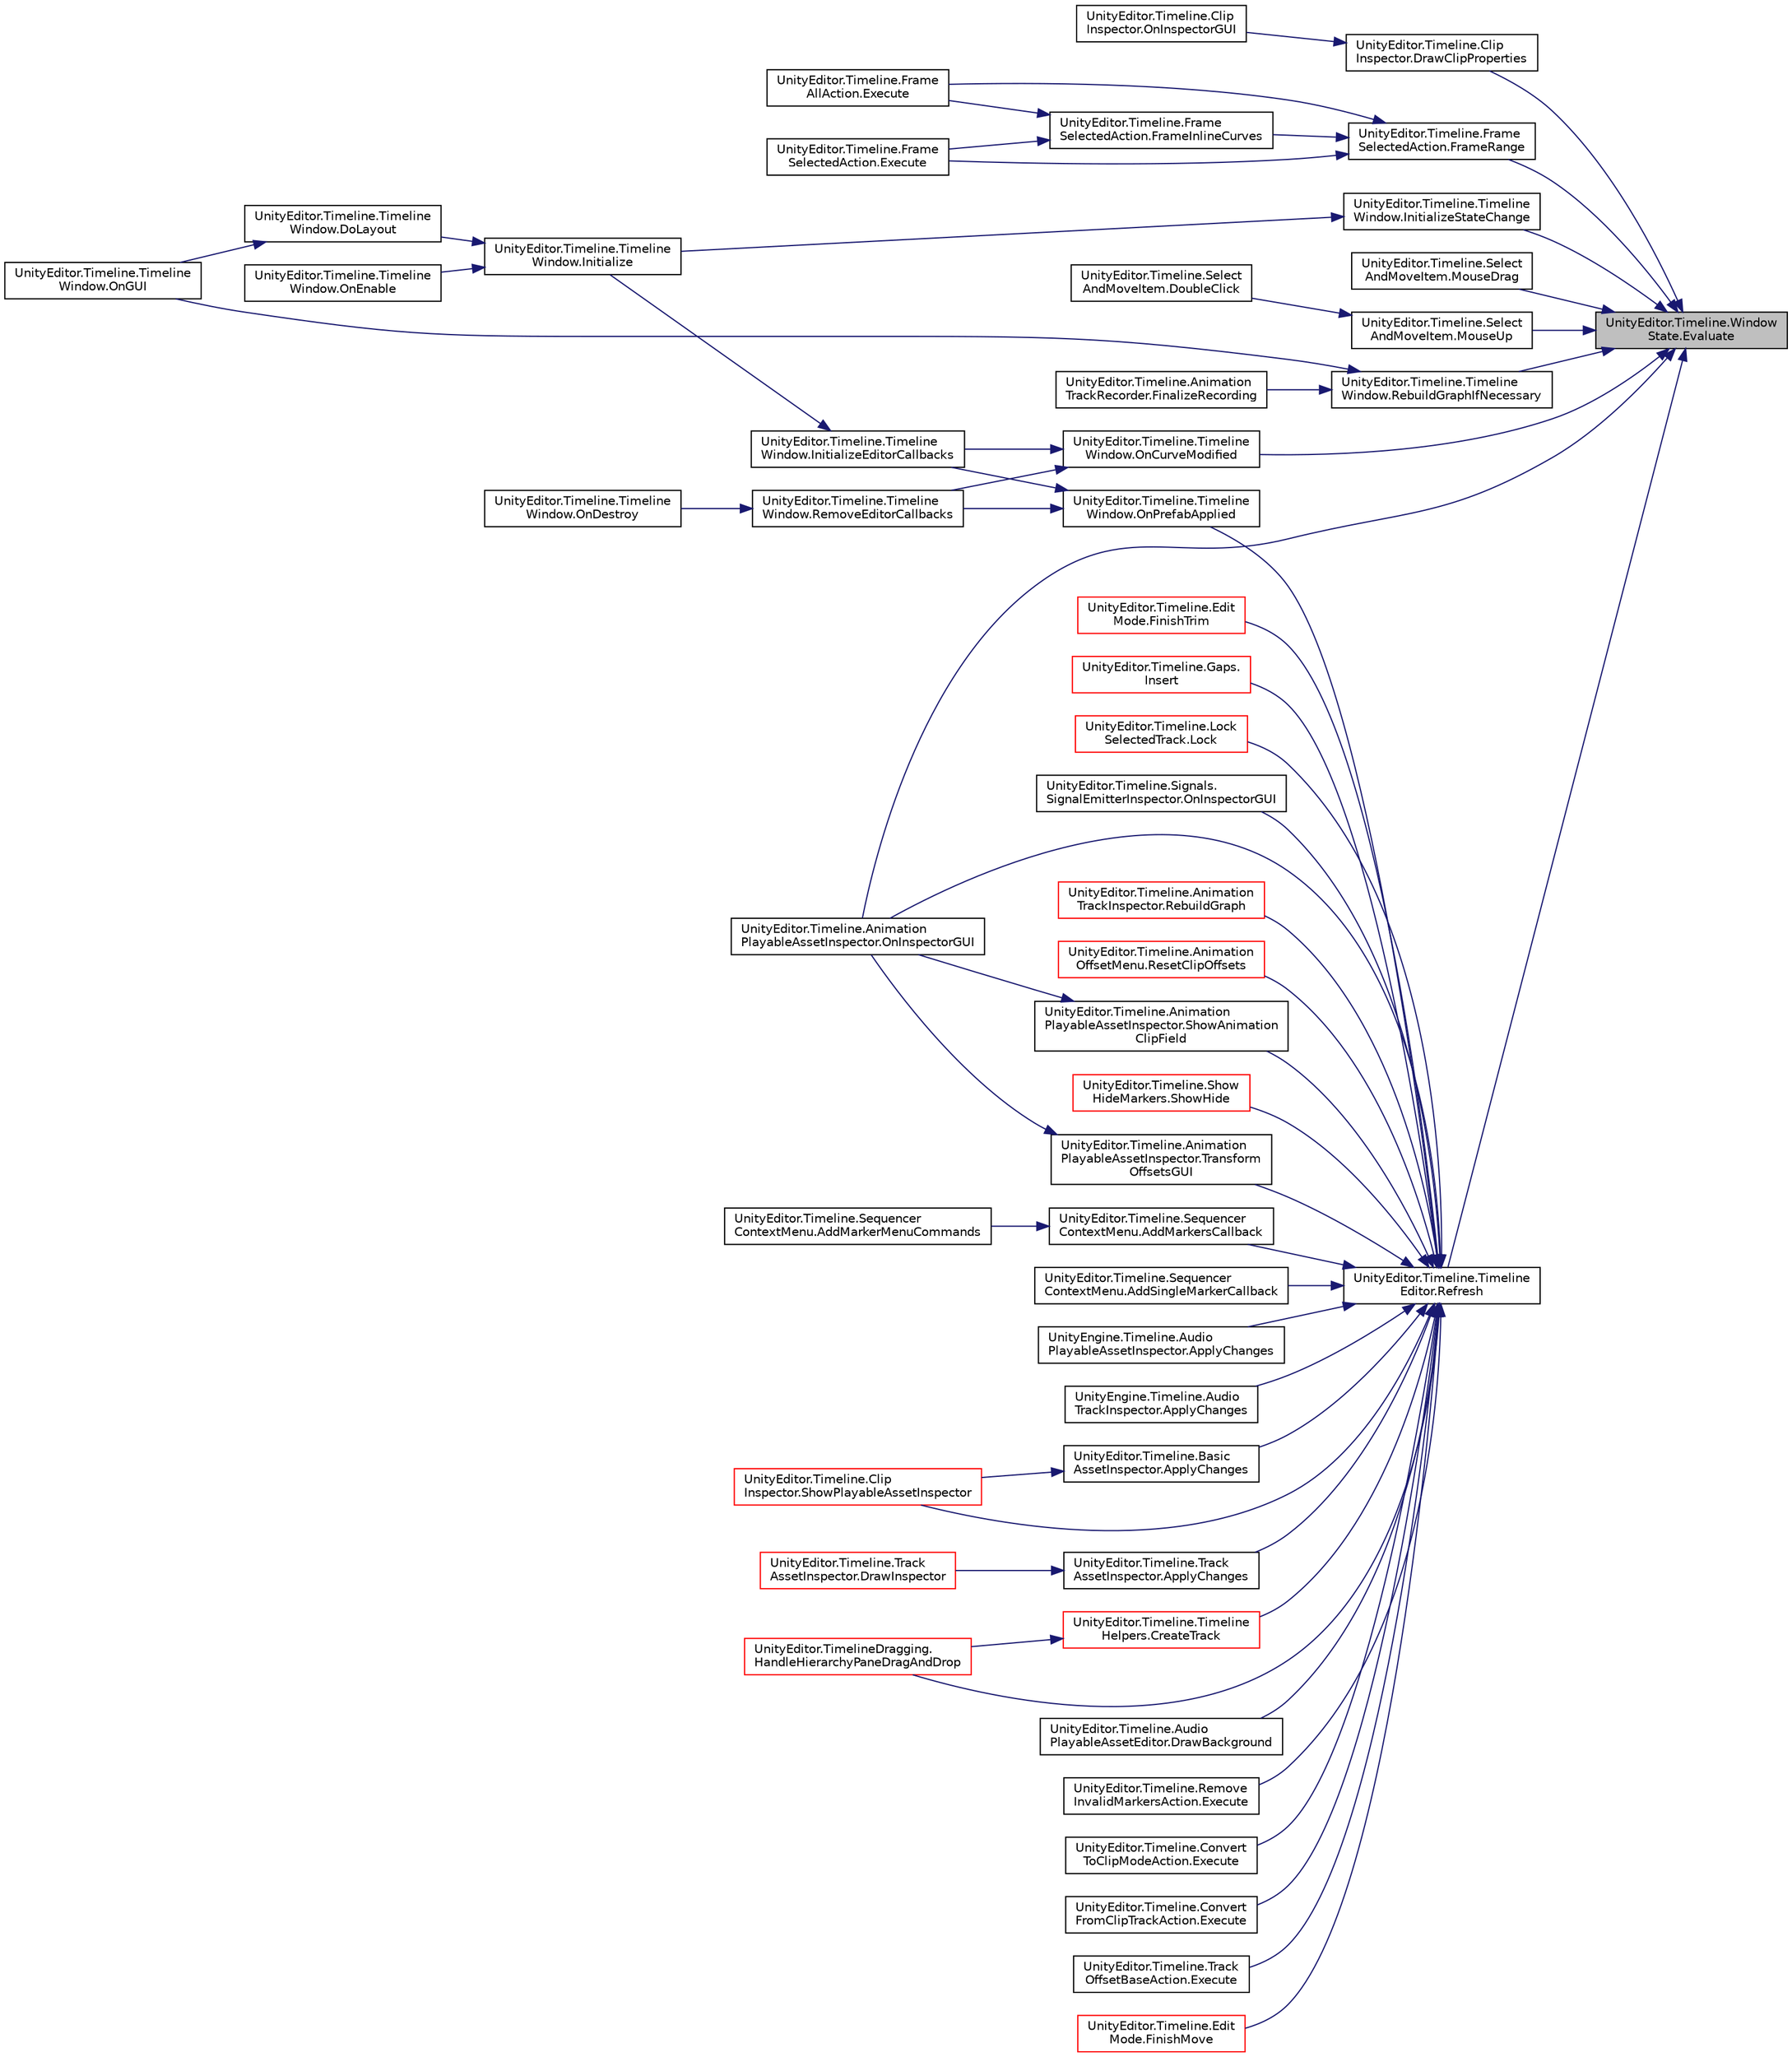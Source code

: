 digraph "UnityEditor.Timeline.WindowState.Evaluate"
{
 // LATEX_PDF_SIZE
  edge [fontname="Helvetica",fontsize="10",labelfontname="Helvetica",labelfontsize="10"];
  node [fontname="Helvetica",fontsize="10",shape=record];
  rankdir="RL";
  Node1 [label="UnityEditor.Timeline.Window\lState.Evaluate",height=0.2,width=0.4,color="black", fillcolor="grey75", style="filled", fontcolor="black",tooltip=" "];
  Node1 -> Node2 [dir="back",color="midnightblue",fontsize="10",style="solid",fontname="Helvetica"];
  Node2 [label="UnityEditor.Timeline.Clip\lInspector.DrawClipProperties",height=0.2,width=0.4,color="black", fillcolor="white", style="filled",URL="$class_unity_editor_1_1_timeline_1_1_clip_inspector.html#a861fcebebcec33861a27ec0e01b73118",tooltip=" "];
  Node2 -> Node3 [dir="back",color="midnightblue",fontsize="10",style="solid",fontname="Helvetica"];
  Node3 [label="UnityEditor.Timeline.Clip\lInspector.OnInspectorGUI",height=0.2,width=0.4,color="black", fillcolor="white", style="filled",URL="$class_unity_editor_1_1_timeline_1_1_clip_inspector.html#a8feba723c3a1729a81420c7675b90506",tooltip=" "];
  Node1 -> Node4 [dir="back",color="midnightblue",fontsize="10",style="solid",fontname="Helvetica"];
  Node4 [label="UnityEditor.Timeline.Frame\lSelectedAction.FrameRange",height=0.2,width=0.4,color="black", fillcolor="white", style="filled",URL="$class_unity_editor_1_1_timeline_1_1_frame_selected_action.html#ae0122012cd5227ac45050968f50db2f0",tooltip=" "];
  Node4 -> Node5 [dir="back",color="midnightblue",fontsize="10",style="solid",fontname="Helvetica"];
  Node5 [label="UnityEditor.Timeline.Frame\lAllAction.Execute",height=0.2,width=0.4,color="black", fillcolor="white", style="filled",URL="$class_unity_editor_1_1_timeline_1_1_frame_all_action.html#a9ef0a2710f2a1d3141f217b4fe28d8ff",tooltip=" "];
  Node4 -> Node6 [dir="back",color="midnightblue",fontsize="10",style="solid",fontname="Helvetica"];
  Node6 [label="UnityEditor.Timeline.Frame\lSelectedAction.Execute",height=0.2,width=0.4,color="black", fillcolor="white", style="filled",URL="$class_unity_editor_1_1_timeline_1_1_frame_selected_action.html#a129bc2cda89a2bd8ca9a597c94fee63f",tooltip=" "];
  Node4 -> Node7 [dir="back",color="midnightblue",fontsize="10",style="solid",fontname="Helvetica"];
  Node7 [label="UnityEditor.Timeline.Frame\lSelectedAction.FrameInlineCurves",height=0.2,width=0.4,color="black", fillcolor="white", style="filled",URL="$class_unity_editor_1_1_timeline_1_1_frame_selected_action.html#a0b8f235591f0655d06f0e67f6be6ce24",tooltip=" "];
  Node7 -> Node5 [dir="back",color="midnightblue",fontsize="10",style="solid",fontname="Helvetica"];
  Node7 -> Node6 [dir="back",color="midnightblue",fontsize="10",style="solid",fontname="Helvetica"];
  Node1 -> Node8 [dir="back",color="midnightblue",fontsize="10",style="solid",fontname="Helvetica"];
  Node8 [label="UnityEditor.Timeline.Timeline\lWindow.InitializeStateChange",height=0.2,width=0.4,color="black", fillcolor="white", style="filled",URL="$class_unity_editor_1_1_timeline_1_1_timeline_window.html#afedf240b1216d45ca3323b6541a8baaf",tooltip=" "];
  Node8 -> Node9 [dir="back",color="midnightblue",fontsize="10",style="solid",fontname="Helvetica"];
  Node9 [label="UnityEditor.Timeline.Timeline\lWindow.Initialize",height=0.2,width=0.4,color="black", fillcolor="white", style="filled",URL="$class_unity_editor_1_1_timeline_1_1_timeline_window.html#a154053a04b8716bb8c258652728cf13e",tooltip=" "];
  Node9 -> Node10 [dir="back",color="midnightblue",fontsize="10",style="solid",fontname="Helvetica"];
  Node10 [label="UnityEditor.Timeline.Timeline\lWindow.DoLayout",height=0.2,width=0.4,color="black", fillcolor="white", style="filled",URL="$class_unity_editor_1_1_timeline_1_1_timeline_window.html#a377ab29db98e24a57454acfc468f7585",tooltip=" "];
  Node10 -> Node11 [dir="back",color="midnightblue",fontsize="10",style="solid",fontname="Helvetica"];
  Node11 [label="UnityEditor.Timeline.Timeline\lWindow.OnGUI",height=0.2,width=0.4,color="black", fillcolor="white", style="filled",URL="$class_unity_editor_1_1_timeline_1_1_timeline_window.html#a7327db99348d465b7c37571f863e05e6",tooltip=" "];
  Node9 -> Node12 [dir="back",color="midnightblue",fontsize="10",style="solid",fontname="Helvetica"];
  Node12 [label="UnityEditor.Timeline.Timeline\lWindow.OnEnable",height=0.2,width=0.4,color="black", fillcolor="white", style="filled",URL="$class_unity_editor_1_1_timeline_1_1_timeline_window.html#a5358f1ca17e955996afaf5c9ac237bf4",tooltip=" "];
  Node1 -> Node13 [dir="back",color="midnightblue",fontsize="10",style="solid",fontname="Helvetica"];
  Node13 [label="UnityEditor.Timeline.Select\lAndMoveItem.MouseDrag",height=0.2,width=0.4,color="black", fillcolor="white", style="filled",URL="$class_unity_editor_1_1_timeline_1_1_select_and_move_item.html#a584bdd0d566071b66460cdbf2c518833",tooltip=" "];
  Node1 -> Node14 [dir="back",color="midnightblue",fontsize="10",style="solid",fontname="Helvetica"];
  Node14 [label="UnityEditor.Timeline.Select\lAndMoveItem.MouseUp",height=0.2,width=0.4,color="black", fillcolor="white", style="filled",URL="$class_unity_editor_1_1_timeline_1_1_select_and_move_item.html#aecb8a0d92c548adb53b2ccc269fac49b",tooltip=" "];
  Node14 -> Node15 [dir="back",color="midnightblue",fontsize="10",style="solid",fontname="Helvetica"];
  Node15 [label="UnityEditor.Timeline.Select\lAndMoveItem.DoubleClick",height=0.2,width=0.4,color="black", fillcolor="white", style="filled",URL="$class_unity_editor_1_1_timeline_1_1_select_and_move_item.html#acc43f51dc81e97926496cbcd5f3d0056",tooltip=" "];
  Node1 -> Node16 [dir="back",color="midnightblue",fontsize="10",style="solid",fontname="Helvetica"];
  Node16 [label="UnityEditor.Timeline.Timeline\lWindow.OnCurveModified",height=0.2,width=0.4,color="black", fillcolor="white", style="filled",URL="$class_unity_editor_1_1_timeline_1_1_timeline_window.html#a758ef24bc9f979fe7a13ef6e5ed92a93",tooltip=" "];
  Node16 -> Node17 [dir="back",color="midnightblue",fontsize="10",style="solid",fontname="Helvetica"];
  Node17 [label="UnityEditor.Timeline.Timeline\lWindow.InitializeEditorCallbacks",height=0.2,width=0.4,color="black", fillcolor="white", style="filled",URL="$class_unity_editor_1_1_timeline_1_1_timeline_window.html#ab71bfd5f28c0cf3e9ac9cacd33d4be74",tooltip=" "];
  Node17 -> Node9 [dir="back",color="midnightblue",fontsize="10",style="solid",fontname="Helvetica"];
  Node16 -> Node18 [dir="back",color="midnightblue",fontsize="10",style="solid",fontname="Helvetica"];
  Node18 [label="UnityEditor.Timeline.Timeline\lWindow.RemoveEditorCallbacks",height=0.2,width=0.4,color="black", fillcolor="white", style="filled",URL="$class_unity_editor_1_1_timeline_1_1_timeline_window.html#adeea43b18ac646059778f3b2c9e5fe2c",tooltip=" "];
  Node18 -> Node19 [dir="back",color="midnightblue",fontsize="10",style="solid",fontname="Helvetica"];
  Node19 [label="UnityEditor.Timeline.Timeline\lWindow.OnDestroy",height=0.2,width=0.4,color="black", fillcolor="white", style="filled",URL="$class_unity_editor_1_1_timeline_1_1_timeline_window.html#a6597ab99f61dac1b9f06c4afdc17a854",tooltip=" "];
  Node1 -> Node20 [dir="back",color="midnightblue",fontsize="10",style="solid",fontname="Helvetica"];
  Node20 [label="UnityEditor.Timeline.Animation\lPlayableAssetInspector.OnInspectorGUI",height=0.2,width=0.4,color="black", fillcolor="white", style="filled",URL="$class_unity_editor_1_1_timeline_1_1_animation_playable_asset_inspector.html#a9198a92a8660008bb716236ac2959448",tooltip=" "];
  Node1 -> Node21 [dir="back",color="midnightblue",fontsize="10",style="solid",fontname="Helvetica"];
  Node21 [label="UnityEditor.Timeline.Timeline\lWindow.RebuildGraphIfNecessary",height=0.2,width=0.4,color="black", fillcolor="white", style="filled",URL="$class_unity_editor_1_1_timeline_1_1_timeline_window.html#acc50183d8d8bb06a0714764d62452f77",tooltip=" "];
  Node21 -> Node22 [dir="back",color="midnightblue",fontsize="10",style="solid",fontname="Helvetica"];
  Node22 [label="UnityEditor.Timeline.Animation\lTrackRecorder.FinalizeRecording",height=0.2,width=0.4,color="black", fillcolor="white", style="filled",URL="$class_unity_editor_1_1_timeline_1_1_animation_track_recorder.html#a380c9200939121de63d86333cd1a6ebb",tooltip=" "];
  Node21 -> Node11 [dir="back",color="midnightblue",fontsize="10",style="solid",fontname="Helvetica"];
  Node1 -> Node23 [dir="back",color="midnightblue",fontsize="10",style="solid",fontname="Helvetica"];
  Node23 [label="UnityEditor.Timeline.Timeline\lEditor.Refresh",height=0.2,width=0.4,color="black", fillcolor="white", style="filled",URL="$class_unity_editor_1_1_timeline_1_1_timeline_editor.html#aac9130b771a4f65a484abe4ec3df471d",tooltip=" "];
  Node23 -> Node24 [dir="back",color="midnightblue",fontsize="10",style="solid",fontname="Helvetica"];
  Node24 [label="UnityEditor.Timeline.Sequencer\lContextMenu.AddMarkersCallback",height=0.2,width=0.4,color="black", fillcolor="white", style="filled",URL="$class_unity_editor_1_1_timeline_1_1_sequencer_context_menu.html#a5f2333a039d8e189c8cf99e36825a75d",tooltip=" "];
  Node24 -> Node25 [dir="back",color="midnightblue",fontsize="10",style="solid",fontname="Helvetica"];
  Node25 [label="UnityEditor.Timeline.Sequencer\lContextMenu.AddMarkerMenuCommands",height=0.2,width=0.4,color="black", fillcolor="white", style="filled",URL="$class_unity_editor_1_1_timeline_1_1_sequencer_context_menu.html#a40d787dccc11bb7c81ab261564bc7206",tooltip=" "];
  Node23 -> Node26 [dir="back",color="midnightblue",fontsize="10",style="solid",fontname="Helvetica"];
  Node26 [label="UnityEditor.Timeline.Sequencer\lContextMenu.AddSingleMarkerCallback",height=0.2,width=0.4,color="black", fillcolor="white", style="filled",URL="$class_unity_editor_1_1_timeline_1_1_sequencer_context_menu.html#a11e6e61355e8a7ef437d84d8ea4e7ce1",tooltip=" "];
  Node23 -> Node27 [dir="back",color="midnightblue",fontsize="10",style="solid",fontname="Helvetica"];
  Node27 [label="UnityEngine.Timeline.Audio\lPlayableAssetInspector.ApplyChanges",height=0.2,width=0.4,color="black", fillcolor="white", style="filled",URL="$class_unity_engine_1_1_timeline_1_1_audio_playable_asset_inspector.html#ae60cddc4b36ce6a39b0706048718714f",tooltip=" "];
  Node23 -> Node28 [dir="back",color="midnightblue",fontsize="10",style="solid",fontname="Helvetica"];
  Node28 [label="UnityEngine.Timeline.Audio\lTrackInspector.ApplyChanges",height=0.2,width=0.4,color="black", fillcolor="white", style="filled",URL="$class_unity_engine_1_1_timeline_1_1_audio_track_inspector.html#af1569daf2f13f4c6c53966771bf55d5a",tooltip=" "];
  Node23 -> Node29 [dir="back",color="midnightblue",fontsize="10",style="solid",fontname="Helvetica"];
  Node29 [label="UnityEditor.Timeline.Basic\lAssetInspector.ApplyChanges",height=0.2,width=0.4,color="black", fillcolor="white", style="filled",URL="$class_unity_editor_1_1_timeline_1_1_basic_asset_inspector.html#a9bffd090e7f639c40817f79eeb2e8ecc",tooltip=" "];
  Node29 -> Node30 [dir="back",color="midnightblue",fontsize="10",style="solid",fontname="Helvetica"];
  Node30 [label="UnityEditor.Timeline.Clip\lInspector.ShowPlayableAssetInspector",height=0.2,width=0.4,color="red", fillcolor="white", style="filled",URL="$class_unity_editor_1_1_timeline_1_1_clip_inspector.html#a2f68161d7d16e07e16e3f341bc7fcc8e",tooltip=" "];
  Node23 -> Node32 [dir="back",color="midnightblue",fontsize="10",style="solid",fontname="Helvetica"];
  Node32 [label="UnityEditor.Timeline.Track\lAssetInspector.ApplyChanges",height=0.2,width=0.4,color="black", fillcolor="white", style="filled",URL="$class_unity_editor_1_1_timeline_1_1_track_asset_inspector.html#a6d3ad6e3b8d3c10834a0a471295cf6c0",tooltip=" "];
  Node32 -> Node33 [dir="back",color="midnightblue",fontsize="10",style="solid",fontname="Helvetica"];
  Node33 [label="UnityEditor.Timeline.Track\lAssetInspector.DrawInspector",height=0.2,width=0.4,color="red", fillcolor="white", style="filled",URL="$class_unity_editor_1_1_timeline_1_1_track_asset_inspector.html#a20ac1fef339537a6ffb26e7a3803f232",tooltip=" "];
  Node23 -> Node35 [dir="back",color="midnightblue",fontsize="10",style="solid",fontname="Helvetica"];
  Node35 [label="UnityEditor.Timeline.Timeline\lHelpers.CreateTrack",height=0.2,width=0.4,color="red", fillcolor="white", style="filled",URL="$class_unity_editor_1_1_timeline_1_1_timeline_helpers.html#a38380f338eea38b6497d3ab761acfdb1",tooltip=" "];
  Node35 -> Node51 [dir="back",color="midnightblue",fontsize="10",style="solid",fontname="Helvetica"];
  Node51 [label="UnityEditor.TimelineDragging.\lHandleHierarchyPaneDragAndDrop",height=0.2,width=0.4,color="red", fillcolor="white", style="filled",URL="$class_unity_editor_1_1_timeline_dragging.html#a687c347694a64d20d8211ae692d0f18e",tooltip=" "];
  Node23 -> Node53 [dir="back",color="midnightblue",fontsize="10",style="solid",fontname="Helvetica"];
  Node53 [label="UnityEditor.Timeline.Audio\lPlayableAssetEditor.DrawBackground",height=0.2,width=0.4,color="black", fillcolor="white", style="filled",URL="$class_unity_editor_1_1_timeline_1_1_audio_playable_asset_editor.html#a3687c81461e2b7f6bd9a83d683d0462c",tooltip="Override this method to draw a background for a clip ."];
  Node23 -> Node54 [dir="back",color="midnightblue",fontsize="10",style="solid",fontname="Helvetica"];
  Node54 [label="UnityEditor.Timeline.Remove\lInvalidMarkersAction.Execute",height=0.2,width=0.4,color="black", fillcolor="white", style="filled",URL="$class_unity_editor_1_1_timeline_1_1_remove_invalid_markers_action.html#a9f7c38d98320a590c861d4d4d3a27d22",tooltip=" "];
  Node23 -> Node55 [dir="back",color="midnightblue",fontsize="10",style="solid",fontname="Helvetica"];
  Node55 [label="UnityEditor.Timeline.Convert\lToClipModeAction.Execute",height=0.2,width=0.4,color="black", fillcolor="white", style="filled",URL="$class_unity_editor_1_1_timeline_1_1_convert_to_clip_mode_action.html#ad9e9b9d3904ecd203d5c574f66720df6",tooltip=" "];
  Node23 -> Node56 [dir="back",color="midnightblue",fontsize="10",style="solid",fontname="Helvetica"];
  Node56 [label="UnityEditor.Timeline.Convert\lFromClipTrackAction.Execute",height=0.2,width=0.4,color="black", fillcolor="white", style="filled",URL="$class_unity_editor_1_1_timeline_1_1_convert_from_clip_track_action.html#a5a08b8c4ada136b09d37c34bcabb0346",tooltip=" "];
  Node23 -> Node57 [dir="back",color="midnightblue",fontsize="10",style="solid",fontname="Helvetica"];
  Node57 [label="UnityEditor.Timeline.Track\lOffsetBaseAction.Execute",height=0.2,width=0.4,color="black", fillcolor="white", style="filled",URL="$class_unity_editor_1_1_timeline_1_1_track_offset_base_action.html#ad831c78b458a2e06ea5e55c261404df8",tooltip=" "];
  Node23 -> Node58 [dir="back",color="midnightblue",fontsize="10",style="solid",fontname="Helvetica"];
  Node58 [label="UnityEditor.Timeline.Edit\lMode.FinishMove",height=0.2,width=0.4,color="red", fillcolor="white", style="filled",URL="$class_unity_editor_1_1_timeline_1_1_edit_mode.html#a65a01ef5fa96430145d99d00470f9578",tooltip=" "];
  Node23 -> Node63 [dir="back",color="midnightblue",fontsize="10",style="solid",fontname="Helvetica"];
  Node63 [label="UnityEditor.Timeline.Edit\lMode.FinishTrim",height=0.2,width=0.4,color="red", fillcolor="white", style="filled",URL="$class_unity_editor_1_1_timeline_1_1_edit_mode.html#afa96bdbfbf805f3dc9aa7ad199436340",tooltip=" "];
  Node23 -> Node51 [dir="back",color="midnightblue",fontsize="10",style="solid",fontname="Helvetica"];
  Node23 -> Node76 [dir="back",color="midnightblue",fontsize="10",style="solid",fontname="Helvetica"];
  Node76 [label="UnityEditor.Timeline.Gaps.\lInsert",height=0.2,width=0.4,color="red", fillcolor="white", style="filled",URL="$class_unity_editor_1_1_timeline_1_1_gaps.html#a51e4fa370fc9acdc7d5dfe7d8c364857",tooltip=" "];
  Node23 -> Node78 [dir="back",color="midnightblue",fontsize="10",style="solid",fontname="Helvetica"];
  Node78 [label="UnityEditor.Timeline.Lock\lSelectedTrack.Lock",height=0.2,width=0.4,color="red", fillcolor="white", style="filled",URL="$class_unity_editor_1_1_timeline_1_1_lock_selected_track.html#a18d3be67222d4f1d0b7b9ceebc57e705",tooltip=" "];
  Node23 -> Node20 [dir="back",color="midnightblue",fontsize="10",style="solid",fontname="Helvetica"];
  Node23 -> Node80 [dir="back",color="midnightblue",fontsize="10",style="solid",fontname="Helvetica"];
  Node80 [label="UnityEditor.Timeline.Signals.\lSignalEmitterInspector.OnInspectorGUI",height=0.2,width=0.4,color="black", fillcolor="white", style="filled",URL="$class_unity_editor_1_1_timeline_1_1_signals_1_1_signal_emitter_inspector.html#a195ef47d79d4e4bd401e5dfe882adb8e",tooltip=" "];
  Node23 -> Node81 [dir="back",color="midnightblue",fontsize="10",style="solid",fontname="Helvetica"];
  Node81 [label="UnityEditor.Timeline.Timeline\lWindow.OnPrefabApplied",height=0.2,width=0.4,color="black", fillcolor="white", style="filled",URL="$class_unity_editor_1_1_timeline_1_1_timeline_window.html#abb1b7e92b5e1c0d5085d215326aa7520",tooltip=" "];
  Node81 -> Node17 [dir="back",color="midnightblue",fontsize="10",style="solid",fontname="Helvetica"];
  Node81 -> Node18 [dir="back",color="midnightblue",fontsize="10",style="solid",fontname="Helvetica"];
  Node23 -> Node82 [dir="back",color="midnightblue",fontsize="10",style="solid",fontname="Helvetica"];
  Node82 [label="UnityEditor.Timeline.Animation\lTrackInspector.RebuildGraph",height=0.2,width=0.4,color="red", fillcolor="white", style="filled",URL="$class_unity_editor_1_1_timeline_1_1_animation_track_inspector.html#a4f81cbdd58e72e8d805d341bce41ed92",tooltip=" "];
  Node23 -> Node86 [dir="back",color="midnightblue",fontsize="10",style="solid",fontname="Helvetica"];
  Node86 [label="UnityEditor.Timeline.Animation\lOffsetMenu.ResetClipOffsets",height=0.2,width=0.4,color="red", fillcolor="white", style="filled",URL="$class_unity_editor_1_1_timeline_1_1_animation_offset_menu.html#ab4b529625d978e4fb65634e427f836c5",tooltip=" "];
  Node23 -> Node88 [dir="back",color="midnightblue",fontsize="10",style="solid",fontname="Helvetica"];
  Node88 [label="UnityEditor.Timeline.Animation\lPlayableAssetInspector.ShowAnimation\lClipField",height=0.2,width=0.4,color="black", fillcolor="white", style="filled",URL="$class_unity_editor_1_1_timeline_1_1_animation_playable_asset_inspector.html#a16cc000274371190ae4d8ce6badd957a",tooltip=" "];
  Node88 -> Node20 [dir="back",color="midnightblue",fontsize="10",style="solid",fontname="Helvetica"];
  Node23 -> Node89 [dir="back",color="midnightblue",fontsize="10",style="solid",fontname="Helvetica"];
  Node89 [label="UnityEditor.Timeline.Show\lHideMarkers.ShowHide",height=0.2,width=0.4,color="red", fillcolor="white", style="filled",URL="$class_unity_editor_1_1_timeline_1_1_show_hide_markers.html#a50a60955bcd7d2167a7c1c48c0c137f3",tooltip=" "];
  Node23 -> Node30 [dir="back",color="midnightblue",fontsize="10",style="solid",fontname="Helvetica"];
  Node23 -> Node91 [dir="back",color="midnightblue",fontsize="10",style="solid",fontname="Helvetica"];
  Node91 [label="UnityEditor.Timeline.Animation\lPlayableAssetInspector.Transform\lOffsetsGUI",height=0.2,width=0.4,color="black", fillcolor="white", style="filled",URL="$class_unity_editor_1_1_timeline_1_1_animation_playable_asset_inspector.html#a301db27db203ad0c07bbce0ee2c11bf8",tooltip=" "];
  Node91 -> Node20 [dir="back",color="midnightblue",fontsize="10",style="solid",fontname="Helvetica"];
}

